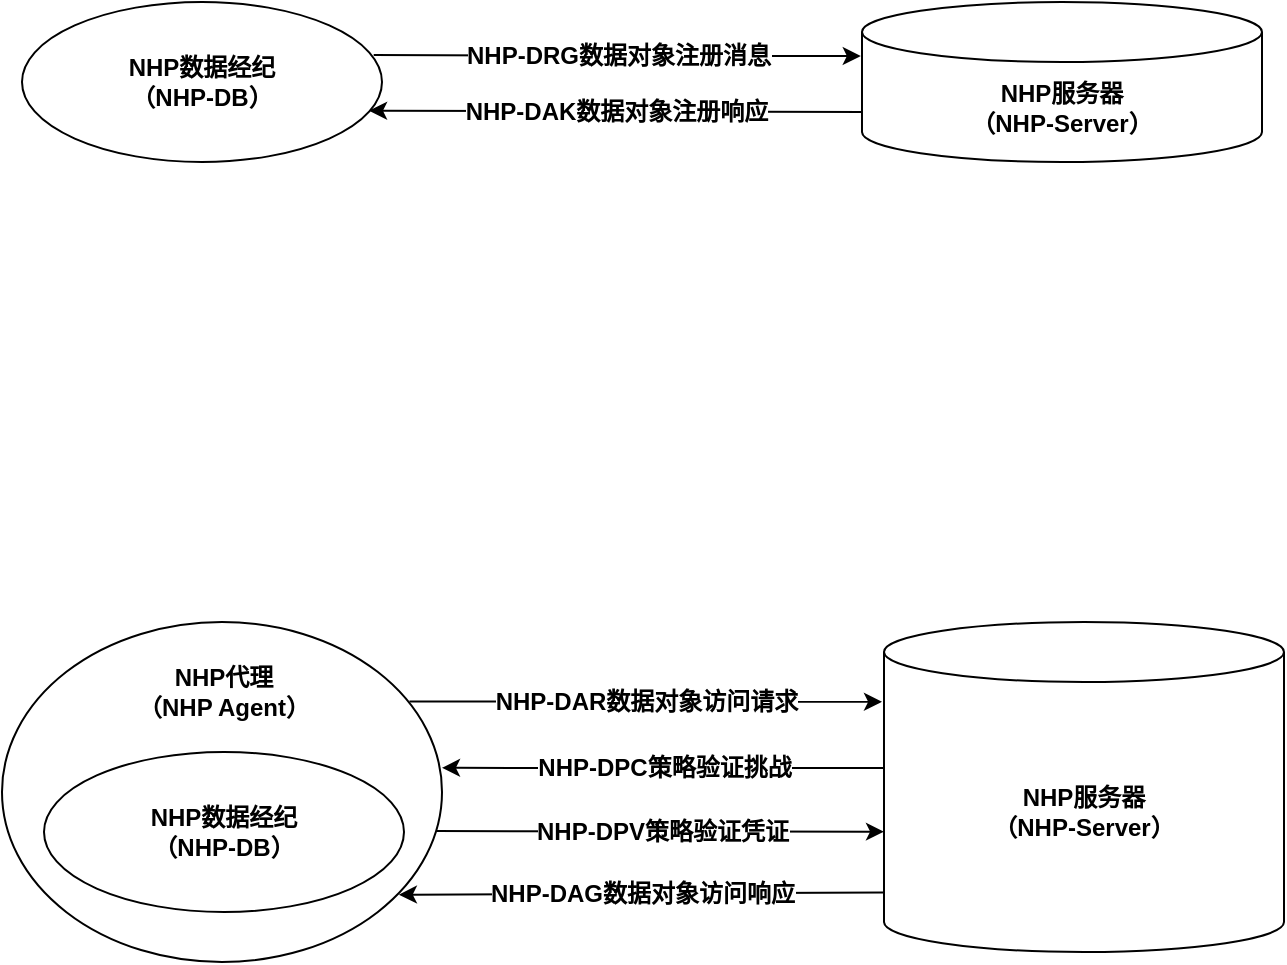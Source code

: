 <mxfile version="26.2.14">
  <diagram name="第 1 页" id="cxOIMT9CrhXrCGaVQ_hj">
    <mxGraphModel dx="1554" dy="822" grid="1" gridSize="10" guides="1" tooltips="1" connect="1" arrows="1" fold="1" page="1" pageScale="1" pageWidth="1654" pageHeight="1169" math="0" shadow="0">
      <root>
        <mxCell id="0" />
        <mxCell id="1" parent="0" />
        <mxCell id="cnqvoqYelQEDcmGMp8Uq-1" value="&lt;b&gt;NHP服务器&lt;/b&gt;&lt;div&gt;&lt;b&gt;（NHP-Server）&lt;/b&gt;&lt;/div&gt;" style="shape=cylinder3;whiteSpace=wrap;html=1;boundedLbl=1;backgroundOutline=1;size=15;fillColor=none;" vertex="1" parent="1">
          <mxGeometry x="640" y="110" width="200" height="80" as="geometry" />
        </mxCell>
        <mxCell id="cnqvoqYelQEDcmGMp8Uq-2" value="&lt;b&gt;NHP数据经纪&lt;/b&gt;&lt;div&gt;&lt;b&gt;（NHP-DB）&lt;/b&gt;&lt;/div&gt;" style="ellipse;whiteSpace=wrap;html=1;fillColor=none;" vertex="1" parent="1">
          <mxGeometry x="220" y="110" width="180" height="80" as="geometry" />
        </mxCell>
        <mxCell id="cnqvoqYelQEDcmGMp8Uq-3" value="" style="endArrow=classic;html=1;rounded=0;exitX=0.977;exitY=0.332;exitDx=0;exitDy=0;entryX=-0.003;entryY=0.263;entryDx=0;entryDy=0;entryPerimeter=0;exitPerimeter=0;" edge="1" parent="1" source="cnqvoqYelQEDcmGMp8Uq-2">
          <mxGeometry relative="1" as="geometry">
            <mxPoint x="390.64" y="136.4" as="sourcePoint" />
            <mxPoint x="639.4" y="137.04" as="targetPoint" />
          </mxGeometry>
        </mxCell>
        <mxCell id="cnqvoqYelQEDcmGMp8Uq-4" value="&lt;b&gt;&lt;font style=&quot;font-size: 12px;&quot;&gt;NHP-DRG数据对象注册消息&lt;/font&gt;&lt;/b&gt;" style="edgeLabel;resizable=0;html=1;;align=center;verticalAlign=middle;" connectable="0" vertex="1" parent="cnqvoqYelQEDcmGMp8Uq-3">
          <mxGeometry relative="1" as="geometry" />
        </mxCell>
        <mxCell id="cnqvoqYelQEDcmGMp8Uq-5" value="" style="endArrow=classic;html=1;rounded=0;entryX=0.964;entryY=0.679;entryDx=0;entryDy=0;entryPerimeter=0;exitX=0;exitY=0.625;exitDx=0;exitDy=0;exitPerimeter=0;" edge="1" parent="1" target="cnqvoqYelQEDcmGMp8Uq-2">
          <mxGeometry relative="1" as="geometry">
            <mxPoint x="640.0" y="165.0" as="sourcePoint" />
            <mxPoint x="400.0" y="165.0" as="targetPoint" />
          </mxGeometry>
        </mxCell>
        <mxCell id="cnqvoqYelQEDcmGMp8Uq-6" value="&lt;font style=&quot;font-size: 12px;&quot;&gt;&lt;b&gt;NHP-DAK数据对象注册响应&lt;/b&gt;&lt;/font&gt;" style="edgeLabel;resizable=0;html=1;;align=center;verticalAlign=middle;" connectable="0" vertex="1" parent="cnqvoqYelQEDcmGMp8Uq-5">
          <mxGeometry relative="1" as="geometry" />
        </mxCell>
        <mxCell id="cnqvoqYelQEDcmGMp8Uq-7" value="" style="ellipse;whiteSpace=wrap;html=1;fillColor=none;" vertex="1" parent="1">
          <mxGeometry x="210" y="420" width="220" height="170" as="geometry" />
        </mxCell>
        <mxCell id="cnqvoqYelQEDcmGMp8Uq-14" value="&lt;b&gt;NHP服务器&lt;/b&gt;&lt;div&gt;&lt;b&gt;（NHP-Server）&lt;/b&gt;&lt;/div&gt;" style="shape=cylinder3;whiteSpace=wrap;html=1;boundedLbl=1;backgroundOutline=1;size=15;fillColor=none;" vertex="1" parent="1">
          <mxGeometry x="651" y="420" width="200" height="165" as="geometry" />
        </mxCell>
        <mxCell id="cnqvoqYelQEDcmGMp8Uq-15" value="&lt;b&gt;NHP数据经纪&lt;/b&gt;&lt;div&gt;&lt;b&gt;（NHP-DB）&lt;/b&gt;&lt;/div&gt;" style="ellipse;whiteSpace=wrap;html=1;fillColor=none;" vertex="1" parent="1">
          <mxGeometry x="231" y="485" width="180" height="80" as="geometry" />
        </mxCell>
        <mxCell id="cnqvoqYelQEDcmGMp8Uq-16" value="" style="endArrow=classic;html=1;rounded=0;entryX=-0.005;entryY=0.242;entryDx=0;entryDy=0;entryPerimeter=0;exitX=0.926;exitY=0.234;exitDx=0;exitDy=0;exitPerimeter=0;" edge="1" parent="1" source="cnqvoqYelQEDcmGMp8Uq-7" target="cnqvoqYelQEDcmGMp8Uq-14">
          <mxGeometry relative="1" as="geometry">
            <mxPoint x="420" y="460" as="sourcePoint" />
            <mxPoint x="650" y="460" as="targetPoint" />
          </mxGeometry>
        </mxCell>
        <mxCell id="cnqvoqYelQEDcmGMp8Uq-17" value="&lt;b&gt;&lt;font style=&quot;font-size: 12px;&quot;&gt;NHP-DAR数据对象访问请求&lt;/font&gt;&lt;/b&gt;" style="edgeLabel;resizable=0;html=1;;align=center;verticalAlign=middle;" connectable="0" vertex="1" parent="cnqvoqYelQEDcmGMp8Uq-16">
          <mxGeometry relative="1" as="geometry" />
        </mxCell>
        <mxCell id="cnqvoqYelQEDcmGMp8Uq-18" value="" style="endArrow=classic;html=1;rounded=0;exitX=-0.001;exitY=0.723;exitDx=0;exitDy=0;exitPerimeter=0;entryX=0.902;entryY=0.802;entryDx=0;entryDy=0;entryPerimeter=0;" edge="1" parent="1" target="cnqvoqYelQEDcmGMp8Uq-7">
          <mxGeometry relative="1" as="geometry">
            <mxPoint x="650.8" y="555.295" as="sourcePoint" />
            <mxPoint x="420" y="556" as="targetPoint" />
          </mxGeometry>
        </mxCell>
        <mxCell id="cnqvoqYelQEDcmGMp8Uq-19" value="&lt;font style=&quot;font-size: 12px;&quot;&gt;&lt;b&gt;NHP-DAG数据对象访问响应&lt;/b&gt;&lt;/font&gt;" style="edgeLabel;resizable=0;html=1;;align=center;verticalAlign=middle;" connectable="0" vertex="1" parent="cnqvoqYelQEDcmGMp8Uq-18">
          <mxGeometry relative="1" as="geometry" />
        </mxCell>
        <mxCell id="cnqvoqYelQEDcmGMp8Uq-20" value="&lt;b&gt;NHP代理&lt;/b&gt;&lt;div&gt;&lt;b&gt;（NHP Agent）&lt;/b&gt;&lt;/div&gt;" style="text;html=1;align=center;verticalAlign=middle;whiteSpace=wrap;rounded=0;" vertex="1" parent="1">
          <mxGeometry x="276" y="440" width="90" height="30" as="geometry" />
        </mxCell>
        <mxCell id="cnqvoqYelQEDcmGMp8Uq-22" value="" style="endArrow=classic;html=1;rounded=0;entryX=-0.005;entryY=0.242;entryDx=0;entryDy=0;entryPerimeter=0;exitX=0.988;exitY=0.615;exitDx=0;exitDy=0;exitPerimeter=0;" edge="1" parent="1" source="cnqvoqYelQEDcmGMp8Uq-7">
          <mxGeometry relative="1" as="geometry">
            <mxPoint x="415" y="524.83" as="sourcePoint" />
            <mxPoint x="651" y="524.83" as="targetPoint" />
          </mxGeometry>
        </mxCell>
        <mxCell id="cnqvoqYelQEDcmGMp8Uq-23" value="&lt;b&gt;&lt;font style=&quot;font-size: 12px;&quot;&gt;NHP-DPV策略验证凭证&lt;/font&gt;&lt;/b&gt;" style="edgeLabel;resizable=0;html=1;;align=center;verticalAlign=middle;" connectable="0" vertex="1" parent="cnqvoqYelQEDcmGMp8Uq-22">
          <mxGeometry relative="1" as="geometry" />
        </mxCell>
        <mxCell id="cnqvoqYelQEDcmGMp8Uq-24" value="" style="endArrow=classic;html=1;rounded=0;exitX=-0.001;exitY=0.723;exitDx=0;exitDy=0;exitPerimeter=0;entryX=1;entryY=0.429;entryDx=0;entryDy=0;entryPerimeter=0;" edge="1" parent="1" target="cnqvoqYelQEDcmGMp8Uq-7">
          <mxGeometry relative="1" as="geometry">
            <mxPoint x="651" y="492.995" as="sourcePoint" />
            <mxPoint x="430" y="493" as="targetPoint" />
          </mxGeometry>
        </mxCell>
        <mxCell id="cnqvoqYelQEDcmGMp8Uq-25" value="&lt;font style=&quot;font-size: 12px;&quot;&gt;&lt;b&gt;NHP-DPC策略验证挑战&lt;/b&gt;&lt;/font&gt;" style="edgeLabel;resizable=0;html=1;;align=center;verticalAlign=middle;" connectable="0" vertex="1" parent="cnqvoqYelQEDcmGMp8Uq-24">
          <mxGeometry relative="1" as="geometry" />
        </mxCell>
      </root>
    </mxGraphModel>
  </diagram>
</mxfile>
